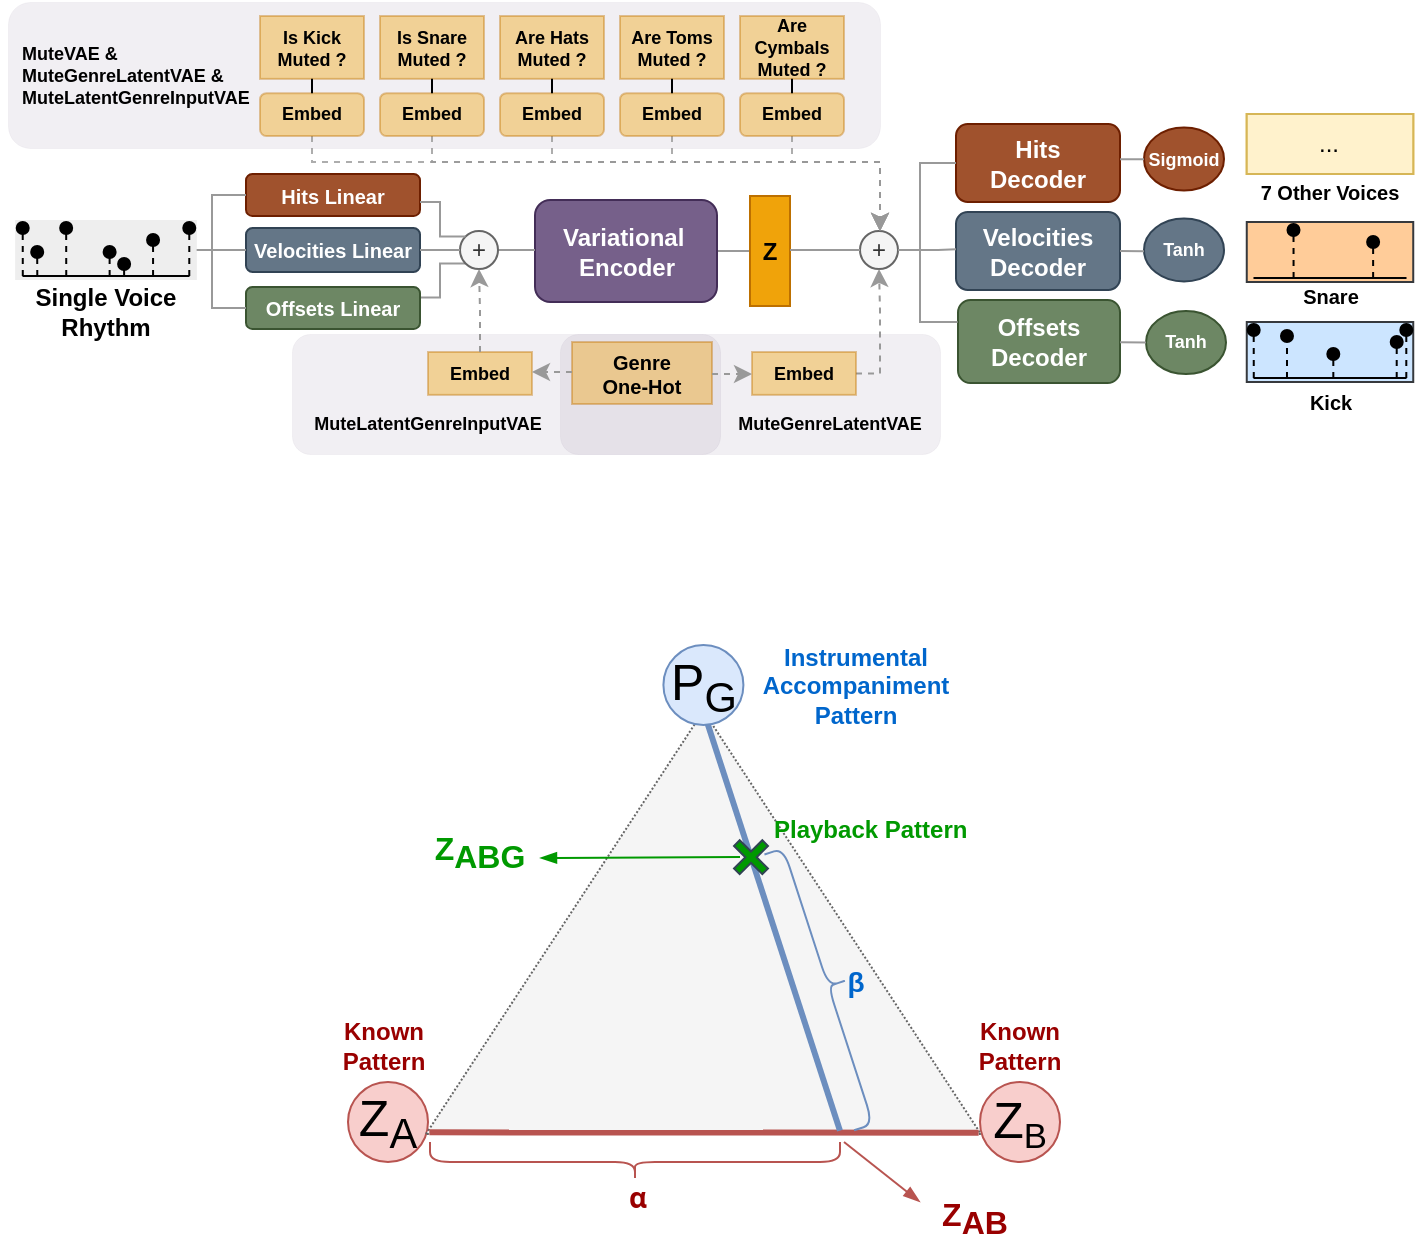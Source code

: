 <mxfile version="21.6.1" type="device">
  <diagram name="Page-1" id="zB9UREpVWNrtzUzA8oSV">
    <mxGraphModel dx="2097" dy="700" grid="1" gridSize="10" guides="1" tooltips="1" connect="1" arrows="1" fold="1" page="1" pageScale="1" pageWidth="850" pageHeight="1100" math="0" shadow="0">
      <root>
        <mxCell id="0" />
        <mxCell id="1" parent="0" />
        <mxCell id="sgRwvdcI2cfLPxrcuQHm-3" value="Z&lt;sub&gt;A&lt;/sub&gt;" style="ellipse;whiteSpace=wrap;html=1;aspect=fixed;fontSize=25;fontStyle=0;fillColor=#f8cecc;strokeColor=#b85450;" vertex="1" parent="1">
          <mxGeometry x="154" y="820" width="40" height="40" as="geometry" />
        </mxCell>
        <mxCell id="sgRwvdcI2cfLPxrcuQHm-6" value="Z&lt;span style=&quot;font-size: 20.833px;&quot;&gt;&lt;sub&gt;B&lt;/sub&gt;&lt;/span&gt;" style="ellipse;whiteSpace=wrap;html=1;aspect=fixed;fontSize=25;fontStyle=0;fillColor=#f8cecc;strokeColor=#b85450;" vertex="1" parent="1">
          <mxGeometry x="470" y="820" width="40" height="40" as="geometry" />
        </mxCell>
        <mxCell id="1mAbDg6GUyUuiM4qipqp-305" value="" style="rounded=1;whiteSpace=wrap;html=1;fillColor=#76608a;strokeWidth=0.2;strokeColor=#432D57;fontColor=#ffffff;opacity=10;" parent="1" vertex="1">
          <mxGeometry x="260" y="446" width="190" height="60" as="geometry" />
        </mxCell>
        <mxCell id="-NK8212SFT77abo9Widv-19" value="" style="rounded=1;whiteSpace=wrap;html=1;fillColor=#76608a;strokeWidth=0.2;strokeColor=#432D57;fontColor=#ffffff;opacity=10;" parent="1" vertex="1">
          <mxGeometry x="126" y="446" width="214" height="60" as="geometry" />
        </mxCell>
        <mxCell id="1mAbDg6GUyUuiM4qipqp-304" value="" style="rounded=1;whiteSpace=wrap;html=1;fillColor=#76608a;strokeWidth=0.2;strokeColor=#432D57;fontColor=#ffffff;opacity=10;" parent="1" vertex="1">
          <mxGeometry x="-16" y="280" width="436" height="73" as="geometry" />
        </mxCell>
        <mxCell id="1mAbDg6GUyUuiM4qipqp-316" value="&lt;b style=&quot;border-color: var(--border-color); font-size: 12px;&quot;&gt;&lt;b style=&quot;border-color: var(--border-color); font-size: 12px;&quot;&gt;Hits&lt;br style=&quot;border-color: var(--border-color); font-size: 12px;&quot;&gt;&lt;/b&gt;Decoder&lt;br style=&quot;font-size: 12px;&quot;&gt;&lt;/b&gt;" style="rounded=1;whiteSpace=wrap;html=1;fillColor=#a0522d;strokeColor=#6D1F00;fontColor=#ffffff;fontSize=12;" parent="1" vertex="1">
          <mxGeometry x="458" y="341" width="82" height="39" as="geometry" />
        </mxCell>
        <mxCell id="-NK8212SFT77abo9Widv-47" style="edgeStyle=orthogonalEdgeStyle;rounded=0;orthogonalLoop=1;jettySize=auto;html=1;exitX=1;exitY=0.5;exitDx=0;exitDy=0;entryX=0;entryY=0.5;entryDx=0;entryDy=0;endArrow=none;strokeColor=#999999;endFill=0;" parent="1" source="1mAbDg6GUyUuiM4qipqp-179" target="1mAbDg6GUyUuiM4qipqp-196" edge="1">
          <mxGeometry relative="1" as="geometry" />
        </mxCell>
        <mxCell id="1mAbDg6GUyUuiM4qipqp-179" value="&lt;b style=&quot;font-size: 12px;&quot;&gt;Variational&amp;nbsp;&lt;br style=&quot;font-size: 12px;&quot;&gt;Encoder&lt;/b&gt;" style="rounded=1;whiteSpace=wrap;html=1;fillColor=#76608a;fontColor=#ffffff;strokeColor=#432D57;fontSize=12;" parent="1" vertex="1">
          <mxGeometry x="247.5" y="379" width="91" height="51" as="geometry" />
        </mxCell>
        <mxCell id="1mAbDg6GUyUuiM4qipqp-180" value="" style="group" parent="1" vertex="1" connectable="0">
          <mxGeometry x="-20" y="389" width="106" height="53" as="geometry" />
        </mxCell>
        <mxCell id="1mAbDg6GUyUuiM4qipqp-181" value="" style="group" parent="1mAbDg6GUyUuiM4qipqp-180" vertex="1" connectable="0">
          <mxGeometry x="7.571" width="90.857" height="30" as="geometry" />
        </mxCell>
        <mxCell id="1mAbDg6GUyUuiM4qipqp-182" value="" style="rounded=0;whiteSpace=wrap;html=1;fillColor=#eeeeee;strokeColor=none;" parent="1mAbDg6GUyUuiM4qipqp-181" vertex="1">
          <mxGeometry width="90.857" height="30" as="geometry" />
        </mxCell>
        <mxCell id="1mAbDg6GUyUuiM4qipqp-183" value="" style="group" parent="1mAbDg6GUyUuiM4qipqp-181" vertex="1" connectable="0">
          <mxGeometry x="3.786" y="4" width="83.286" height="24" as="geometry" />
        </mxCell>
        <mxCell id="1mAbDg6GUyUuiM4qipqp-184" value="" style="endArrow=oval;html=1;rounded=0;endFill=1;strokeWidth=1;dashed=1;" parent="1mAbDg6GUyUuiM4qipqp-183" edge="1">
          <mxGeometry width="50" height="50" relative="1" as="geometry">
            <mxPoint x="0.043" y="24" as="sourcePoint" />
            <mxPoint as="targetPoint" />
          </mxGeometry>
        </mxCell>
        <mxCell id="1mAbDg6GUyUuiM4qipqp-185" value="" style="endArrow=oval;html=1;rounded=0;endFill=1;strokeWidth=1;dashed=1;" parent="1mAbDg6GUyUuiM4qipqp-183" edge="1">
          <mxGeometry width="50" height="50" relative="1" as="geometry">
            <mxPoint x="7.286" y="24" as="sourcePoint" />
            <mxPoint x="7.242" y="12" as="targetPoint" />
          </mxGeometry>
        </mxCell>
        <mxCell id="1mAbDg6GUyUuiM4qipqp-186" value="" style="endArrow=oval;html=1;rounded=0;endFill=1;startSize=1;strokeWidth=1;dashed=1;" parent="1mAbDg6GUyUuiM4qipqp-183" edge="1">
          <mxGeometry width="50" height="50" relative="1" as="geometry">
            <mxPoint x="21.77" y="24" as="sourcePoint" />
            <mxPoint x="21.727" as="targetPoint" />
          </mxGeometry>
        </mxCell>
        <mxCell id="1mAbDg6GUyUuiM4qipqp-187" value="" style="endArrow=oval;html=1;rounded=0;endFill=1;" parent="1mAbDg6GUyUuiM4qipqp-183" edge="1">
          <mxGeometry width="50" height="50" relative="1" as="geometry">
            <mxPoint x="21.77" y="24" as="sourcePoint" />
            <mxPoint x="21.77" y="24" as="targetPoint" />
          </mxGeometry>
        </mxCell>
        <mxCell id="1mAbDg6GUyUuiM4qipqp-188" value="" style="endArrow=oval;html=1;rounded=0;endFill=1;startSize=1;strokeWidth=1;dashed=1;" parent="1mAbDg6GUyUuiM4qipqp-183" edge="1">
          <mxGeometry width="50" height="50" relative="1" as="geometry">
            <mxPoint x="21.77" y="24" as="sourcePoint" />
            <mxPoint x="21.727" y="24" as="targetPoint" />
          </mxGeometry>
        </mxCell>
        <mxCell id="1mAbDg6GUyUuiM4qipqp-189" value="" style="endArrow=oval;html=1;rounded=0;endFill=1;startSize=1;strokeWidth=1;dashed=1;" parent="1mAbDg6GUyUuiM4qipqp-183" edge="1">
          <mxGeometry width="50" height="50" relative="1" as="geometry">
            <mxPoint x="43.461" y="24" as="sourcePoint" />
            <mxPoint x="43.453" y="12" as="targetPoint" />
          </mxGeometry>
        </mxCell>
        <mxCell id="1mAbDg6GUyUuiM4qipqp-190" value="" style="endArrow=oval;html=1;rounded=0;endFill=1;startSize=1;strokeWidth=1;dashed=1;" parent="1mAbDg6GUyUuiM4qipqp-183" edge="1">
          <mxGeometry width="50" height="50" relative="1" as="geometry">
            <mxPoint x="50.696" y="24" as="sourcePoint" />
            <mxPoint x="50.696" y="18" as="targetPoint" />
            <Array as="points">
              <mxPoint x="50.696" y="18" />
            </Array>
          </mxGeometry>
        </mxCell>
        <mxCell id="1mAbDg6GUyUuiM4qipqp-191" value="" style="endArrow=oval;html=1;rounded=0;dashed=1;endFill=1;" parent="1mAbDg6GUyUuiM4qipqp-183" edge="1">
          <mxGeometry width="50" height="50" relative="1" as="geometry">
            <mxPoint x="65.18" y="24" as="sourcePoint" />
            <mxPoint x="65.18" y="6" as="targetPoint" />
          </mxGeometry>
        </mxCell>
        <mxCell id="1mAbDg6GUyUuiM4qipqp-192" value="" style="endArrow=oval;html=1;rounded=0;dashed=1;endFill=1;" parent="1mAbDg6GUyUuiM4qipqp-183" edge="1">
          <mxGeometry width="50" height="50" relative="1" as="geometry">
            <mxPoint x="83.284" y="24" as="sourcePoint" />
            <mxPoint x="83.284" as="targetPoint" />
          </mxGeometry>
        </mxCell>
        <mxCell id="1mAbDg6GUyUuiM4qipqp-193" value="" style="endArrow=none;html=1;rounded=0;" parent="1mAbDg6GUyUuiM4qipqp-183" edge="1">
          <mxGeometry width="50" height="50" relative="1" as="geometry">
            <mxPoint y="24" as="sourcePoint" />
            <mxPoint x="83.286" y="24" as="targetPoint" />
          </mxGeometry>
        </mxCell>
        <mxCell id="1mAbDg6GUyUuiM4qipqp-194" value="" style="endArrow=none;html=1;rounded=0;" parent="1mAbDg6GUyUuiM4qipqp-183" edge="1">
          <mxGeometry width="50" height="50" relative="1" as="geometry">
            <mxPoint y="24" as="sourcePoint" />
            <mxPoint x="83.286" y="24" as="targetPoint" />
          </mxGeometry>
        </mxCell>
        <mxCell id="1mAbDg6GUyUuiM4qipqp-195" value="Single Voice Rhythm" style="text;html=1;strokeColor=none;fillColor=none;align=center;verticalAlign=middle;whiteSpace=wrap;rounded=0;fontStyle=1" parent="1mAbDg6GUyUuiM4qipqp-180" vertex="1">
          <mxGeometry y="31" width="106" height="30" as="geometry" />
        </mxCell>
        <mxCell id="1mAbDg6GUyUuiM4qipqp-196" value="&lt;b&gt;Z&lt;/b&gt;" style="rounded=0;whiteSpace=wrap;html=1;fillColor=#f0a30a;fontColor=#000000;strokeColor=#BD7000;" parent="1" vertex="1">
          <mxGeometry x="355" y="377" width="20" height="55" as="geometry" />
        </mxCell>
        <mxCell id="1mAbDg6GUyUuiM4qipqp-202" style="edgeStyle=orthogonalEdgeStyle;rounded=0;orthogonalLoop=1;jettySize=auto;html=1;entryX=0;entryY=0.5;entryDx=0;entryDy=0;strokeColor=#999999;exitX=1;exitY=0.5;exitDx=0;exitDy=0;endArrow=none;endFill=0;" parent="1" source="-NK8212SFT77abo9Widv-12" target="1mAbDg6GUyUuiM4qipqp-179" edge="1">
          <mxGeometry relative="1" as="geometry">
            <mxPoint x="220" y="404" as="sourcePoint" />
          </mxGeometry>
        </mxCell>
        <mxCell id="1mAbDg6GUyUuiM4qipqp-318" style="edgeStyle=orthogonalEdgeStyle;shape=connector;rounded=0;orthogonalLoop=1;jettySize=auto;html=1;entryX=0;entryY=0.5;entryDx=0;entryDy=0;labelBackgroundColor=default;strokeColor=#999999;fontFamily=Helvetica;fontSize=11;fontColor=default;endArrow=none;endFill=0;" parent="1" source="1mAbDg6GUyUuiM4qipqp-281" target="1mAbDg6GUyUuiM4qipqp-316" edge="1">
          <mxGeometry relative="1" as="geometry">
            <Array as="points">
              <mxPoint x="440" y="404" />
              <mxPoint x="440" y="360" />
            </Array>
          </mxGeometry>
        </mxCell>
        <mxCell id="1mAbDg6GUyUuiM4qipqp-281" value="+" style="ellipse;whiteSpace=wrap;html=1;aspect=fixed;fillColor=#f5f5f5;fontColor=#333333;strokeColor=#666666;" parent="1" vertex="1">
          <mxGeometry x="410" y="394.5" width="19" height="19" as="geometry" />
        </mxCell>
        <mxCell id="1mAbDg6GUyUuiM4qipqp-283" style="edgeStyle=orthogonalEdgeStyle;rounded=0;orthogonalLoop=1;jettySize=auto;html=1;entryX=0.5;entryY=0;entryDx=0;entryDy=0;opacity=80;strokeColor=#999999;dashed=1;" parent="1" source="1mAbDg6GUyUuiM4qipqp-238" target="1mAbDg6GUyUuiM4qipqp-281" edge="1">
          <mxGeometry relative="1" as="geometry">
            <Array as="points">
              <mxPoint x="136" y="360" />
              <mxPoint x="420" y="360" />
              <mxPoint x="420" y="395" />
            </Array>
          </mxGeometry>
        </mxCell>
        <mxCell id="1mAbDg6GUyUuiM4qipqp-284" style="edgeStyle=orthogonalEdgeStyle;rounded=0;orthogonalLoop=1;jettySize=auto;html=1;entryX=0.5;entryY=0;entryDx=0;entryDy=0;opacity=80;strokeColor=#999999;dashed=1;" parent="1" source="1mAbDg6GUyUuiM4qipqp-266" target="1mAbDg6GUyUuiM4qipqp-281" edge="1">
          <mxGeometry relative="1" as="geometry">
            <Array as="points">
              <mxPoint x="196" y="360" />
              <mxPoint x="420" y="360" />
              <mxPoint x="420" y="395" />
            </Array>
          </mxGeometry>
        </mxCell>
        <mxCell id="1mAbDg6GUyUuiM4qipqp-285" style="edgeStyle=orthogonalEdgeStyle;rounded=0;orthogonalLoop=1;jettySize=auto;html=1;entryX=0.5;entryY=0;entryDx=0;entryDy=0;opacity=80;strokeColor=#999999;dashed=1;" parent="1" source="1mAbDg6GUyUuiM4qipqp-270" target="1mAbDg6GUyUuiM4qipqp-281" edge="1">
          <mxGeometry relative="1" as="geometry">
            <Array as="points">
              <mxPoint x="256" y="360" />
              <mxPoint x="420" y="360" />
              <mxPoint x="420" y="395" />
            </Array>
          </mxGeometry>
        </mxCell>
        <mxCell id="1mAbDg6GUyUuiM4qipqp-286" style="edgeStyle=orthogonalEdgeStyle;rounded=0;orthogonalLoop=1;jettySize=auto;html=1;entryX=0.5;entryY=0;entryDx=0;entryDy=0;opacity=80;strokeColor=#999999;dashed=1;" parent="1" source="1mAbDg6GUyUuiM4qipqp-275" target="1mAbDg6GUyUuiM4qipqp-281" edge="1">
          <mxGeometry relative="1" as="geometry">
            <Array as="points">
              <mxPoint x="316" y="360" />
              <mxPoint x="420" y="360" />
              <mxPoint x="420" y="395" />
            </Array>
          </mxGeometry>
        </mxCell>
        <mxCell id="1mAbDg6GUyUuiM4qipqp-288" style="edgeStyle=orthogonalEdgeStyle;rounded=0;orthogonalLoop=1;jettySize=auto;html=1;entryX=0.5;entryY=0;entryDx=0;entryDy=0;opacity=80;strokeColor=#999999;dashed=1;" parent="1" source="1mAbDg6GUyUuiM4qipqp-279" target="1mAbDg6GUyUuiM4qipqp-281" edge="1">
          <mxGeometry relative="1" as="geometry">
            <Array as="points">
              <mxPoint x="376" y="360" />
              <mxPoint x="420" y="360" />
              <mxPoint x="420" y="395" />
            </Array>
          </mxGeometry>
        </mxCell>
        <mxCell id="1mAbDg6GUyUuiM4qipqp-292" value="&lt;b style=&quot;font-size: 10px;&quot;&gt;Genre &lt;br&gt;One-Hot&lt;br style=&quot;font-size: 10px;&quot;&gt;&lt;/b&gt;" style="rounded=0;whiteSpace=wrap;html=1;fillColor=#f0a30a;strokeColor=#BD7000;fontSize=9;fontColor=#000000;opacity=40;" parent="1" vertex="1">
          <mxGeometry x="266" y="450" width="70" height="31" as="geometry" />
        </mxCell>
        <mxCell id="1mAbDg6GUyUuiM4qipqp-298" style="edgeStyle=orthogonalEdgeStyle;rounded=0;orthogonalLoop=1;jettySize=auto;html=1;entryX=0.5;entryY=1;entryDx=0;entryDy=0;strokeColor=#999999;dashed=1;" parent="1" source="1mAbDg6GUyUuiM4qipqp-293" target="1mAbDg6GUyUuiM4qipqp-281" edge="1">
          <mxGeometry relative="1" as="geometry">
            <Array as="points">
              <mxPoint x="420" y="466" />
              <mxPoint x="420" y="434" />
            </Array>
          </mxGeometry>
        </mxCell>
        <mxCell id="1mAbDg6GUyUuiM4qipqp-293" value="&lt;b style=&quot;font-size: 9px;&quot;&gt;Embed&lt;br style=&quot;font-size: 9px;&quot;&gt;&lt;/b&gt;" style="rounded=0;whiteSpace=wrap;html=1;fillColor=#f0a30a;strokeColor=#BD7000;fontSize=9;fontColor=#000000;opacity=40;" parent="1" vertex="1">
          <mxGeometry x="356" y="455.001" width="52" height="21.429" as="geometry" />
        </mxCell>
        <mxCell id="1mAbDg6GUyUuiM4qipqp-237" value="&lt;b style=&quot;font-size: 9px;&quot;&gt;Is Kick&lt;br style=&quot;font-size: 9px;&quot;&gt;Muted ?&lt;br style=&quot;font-size: 9px;&quot;&gt;&lt;/b&gt;" style="rounded=0;whiteSpace=wrap;html=1;fillColor=#f0a30a;strokeColor=#BD7000;fontSize=9;fontColor=#000000;opacity=40;" parent="1" vertex="1">
          <mxGeometry x="110" y="287" width="52" height="31.43" as="geometry" />
        </mxCell>
        <mxCell id="1mAbDg6GUyUuiM4qipqp-238" value="&lt;b style=&quot;font-size: 9px;&quot;&gt;Embed&lt;br style=&quot;font-size: 9px;&quot;&gt;&lt;/b&gt;" style="rounded=1;whiteSpace=wrap;html=1;fillColor=#f0a30a;strokeColor=#BD7000;fontSize=9;fontColor=#000000;opacity=40;" parent="1" vertex="1">
          <mxGeometry x="110" y="325.571" width="52" height="21.429" as="geometry" />
        </mxCell>
        <mxCell id="1mAbDg6GUyUuiM4qipqp-239" value="" style="endArrow=none;html=1;rounded=0;exitX=0.5;exitY=0;exitDx=0;exitDy=0;entryX=0.5;entryY=1;entryDx=0;entryDy=0;" parent="1" source="1mAbDg6GUyUuiM4qipqp-238" target="1mAbDg6GUyUuiM4qipqp-237" edge="1">
          <mxGeometry width="50" height="50" relative="1" as="geometry">
            <mxPoint x="90" y="354.143" as="sourcePoint" />
            <mxPoint x="140" y="318.429" as="targetPoint" />
          </mxGeometry>
        </mxCell>
        <mxCell id="1mAbDg6GUyUuiM4qipqp-265" value="&lt;b style=&quot;font-size: 9px;&quot;&gt;Is Snare&lt;br style=&quot;font-size: 9px;&quot;&gt;Muted ?&lt;br style=&quot;font-size: 9px;&quot;&gt;&lt;/b&gt;" style="rounded=0;whiteSpace=wrap;html=1;fillColor=#f0a30a;strokeColor=#BD7000;fontSize=9;fontColor=#000000;opacity=40;" parent="1" vertex="1">
          <mxGeometry x="170" y="287" width="52" height="31.43" as="geometry" />
        </mxCell>
        <mxCell id="1mAbDg6GUyUuiM4qipqp-266" value="&lt;b style=&quot;font-size: 9px;&quot;&gt;Embed&lt;br style=&quot;font-size: 9px;&quot;&gt;&lt;/b&gt;" style="rounded=1;whiteSpace=wrap;html=1;fillColor=#f0a30a;strokeColor=#BD7000;fontSize=9;fontColor=#000000;opacity=40;" parent="1" vertex="1">
          <mxGeometry x="170" y="325.571" width="52" height="21.429" as="geometry" />
        </mxCell>
        <mxCell id="1mAbDg6GUyUuiM4qipqp-267" value="" style="endArrow=none;html=1;rounded=0;exitX=0.5;exitY=0;exitDx=0;exitDy=0;entryX=0.5;entryY=1;entryDx=0;entryDy=0;" parent="1" source="1mAbDg6GUyUuiM4qipqp-266" target="1mAbDg6GUyUuiM4qipqp-265" edge="1">
          <mxGeometry width="50" height="50" relative="1" as="geometry">
            <mxPoint x="150" y="354.143" as="sourcePoint" />
            <mxPoint x="200" y="318.429" as="targetPoint" />
          </mxGeometry>
        </mxCell>
        <mxCell id="1mAbDg6GUyUuiM4qipqp-269" value="&lt;b style=&quot;font-size: 9px;&quot;&gt;Are Hats&lt;br style=&quot;font-size: 9px;&quot;&gt;Muted ?&lt;br style=&quot;font-size: 9px;&quot;&gt;&lt;/b&gt;" style="rounded=0;whiteSpace=wrap;html=1;fillColor=#f0a30a;strokeColor=#BD7000;fontSize=9;fontColor=#000000;opacity=40;" parent="1" vertex="1">
          <mxGeometry x="230" y="287" width="52" height="31.43" as="geometry" />
        </mxCell>
        <mxCell id="1mAbDg6GUyUuiM4qipqp-270" value="&lt;b style=&quot;font-size: 9px;&quot;&gt;Embed&lt;br style=&quot;font-size: 9px;&quot;&gt;&lt;/b&gt;" style="rounded=1;whiteSpace=wrap;html=1;fillColor=#f0a30a;strokeColor=#BD7000;fontSize=9;fontColor=#000000;opacity=40;" parent="1" vertex="1">
          <mxGeometry x="230" y="325.571" width="52" height="21.429" as="geometry" />
        </mxCell>
        <mxCell id="1mAbDg6GUyUuiM4qipqp-271" value="" style="endArrow=none;html=1;rounded=0;exitX=0.5;exitY=0;exitDx=0;exitDy=0;entryX=0.5;entryY=1;entryDx=0;entryDy=0;" parent="1" source="1mAbDg6GUyUuiM4qipqp-270" target="1mAbDg6GUyUuiM4qipqp-269" edge="1">
          <mxGeometry width="50" height="50" relative="1" as="geometry">
            <mxPoint x="210" y="354.143" as="sourcePoint" />
            <mxPoint x="260" y="318.429" as="targetPoint" />
          </mxGeometry>
        </mxCell>
        <mxCell id="1mAbDg6GUyUuiM4qipqp-274" value="&lt;b style=&quot;font-size: 9px;&quot;&gt;Are Toms&lt;br style=&quot;font-size: 9px;&quot;&gt;Muted ?&lt;br style=&quot;font-size: 9px;&quot;&gt;&lt;/b&gt;" style="rounded=0;whiteSpace=wrap;html=1;fillColor=#f0a30a;strokeColor=#BD7000;fontSize=9;fontColor=#000000;opacity=40;" parent="1" vertex="1">
          <mxGeometry x="290" y="287" width="52" height="31.43" as="geometry" />
        </mxCell>
        <mxCell id="1mAbDg6GUyUuiM4qipqp-275" value="&lt;b style=&quot;font-size: 9px;&quot;&gt;Embed&lt;br style=&quot;font-size: 9px;&quot;&gt;&lt;/b&gt;" style="rounded=1;whiteSpace=wrap;html=1;fillColor=#f0a30a;strokeColor=#BD7000;fontSize=9;fontColor=#000000;opacity=40;" parent="1" vertex="1">
          <mxGeometry x="290" y="325.571" width="52" height="21.429" as="geometry" />
        </mxCell>
        <mxCell id="1mAbDg6GUyUuiM4qipqp-276" value="" style="endArrow=none;html=1;rounded=0;exitX=0.5;exitY=0;exitDx=0;exitDy=0;entryX=0.5;entryY=1;entryDx=0;entryDy=0;" parent="1" source="1mAbDg6GUyUuiM4qipqp-275" target="1mAbDg6GUyUuiM4qipqp-274" edge="1">
          <mxGeometry width="50" height="50" relative="1" as="geometry">
            <mxPoint x="270" y="354.143" as="sourcePoint" />
            <mxPoint x="320" y="318.429" as="targetPoint" />
          </mxGeometry>
        </mxCell>
        <mxCell id="1mAbDg6GUyUuiM4qipqp-278" value="&lt;b style=&quot;font-size: 9px;&quot;&gt;Are Cymbals&lt;br style=&quot;font-size: 9px;&quot;&gt;Muted ?&lt;br style=&quot;font-size: 9px;&quot;&gt;&lt;/b&gt;" style="rounded=0;whiteSpace=wrap;html=1;fillColor=#f0a30a;strokeColor=#BD7000;fontSize=9;fontColor=#000000;opacity=40;" parent="1" vertex="1">
          <mxGeometry x="350" y="287" width="52" height="31.43" as="geometry" />
        </mxCell>
        <mxCell id="1mAbDg6GUyUuiM4qipqp-279" value="&lt;b style=&quot;font-size: 9px;&quot;&gt;Embed&lt;br style=&quot;font-size: 9px;&quot;&gt;&lt;/b&gt;" style="rounded=1;whiteSpace=wrap;html=1;fillColor=#f0a30a;strokeColor=#BD7000;fontSize=9;fontColor=#000000;opacity=40;" parent="1" vertex="1">
          <mxGeometry x="350" y="325.571" width="52" height="21.429" as="geometry" />
        </mxCell>
        <mxCell id="1mAbDg6GUyUuiM4qipqp-280" value="" style="endArrow=none;html=1;rounded=0;exitX=0.5;exitY=0;exitDx=0;exitDy=0;entryX=0.5;entryY=1;entryDx=0;entryDy=0;" parent="1" source="1mAbDg6GUyUuiM4qipqp-279" target="1mAbDg6GUyUuiM4qipqp-278" edge="1">
          <mxGeometry width="50" height="50" relative="1" as="geometry">
            <mxPoint x="330" y="354.143" as="sourcePoint" />
            <mxPoint x="380" y="318.429" as="targetPoint" />
          </mxGeometry>
        </mxCell>
        <mxCell id="1mAbDg6GUyUuiM4qipqp-306" value="MuteVAE &amp;amp;&amp;nbsp;&lt;br style=&quot;font-size: 9px;&quot;&gt;MuteGenreLatentVAE &amp;amp; MuteLatentGenreInputVAE" style="text;html=1;strokeColor=none;fillColor=none;align=left;verticalAlign=middle;whiteSpace=wrap;rounded=0;fontSize=9;fontStyle=1" parent="1" vertex="1">
          <mxGeometry x="-11" y="301.5" width="97" height="30" as="geometry" />
        </mxCell>
        <mxCell id="1mAbDg6GUyUuiM4qipqp-307" value="MuteGenreLatentVAE" style="text;html=1;strokeColor=none;fillColor=none;align=center;verticalAlign=middle;whiteSpace=wrap;rounded=0;fontSize=9;fontStyle=1" parent="1" vertex="1">
          <mxGeometry x="365" y="476" width="60" height="30" as="geometry" />
        </mxCell>
        <mxCell id="1mAbDg6GUyUuiM4qipqp-314" value="&lt;b style=&quot;border-color: var(--border-color); font-size: 12px;&quot;&gt;Velocities&lt;br style=&quot;font-size: 12px;&quot;&gt;Decoder&lt;br style=&quot;font-size: 12px;&quot;&gt;&lt;/b&gt;" style="rounded=1;whiteSpace=wrap;html=1;fillColor=#647687;strokeColor=#314354;fontColor=#ffffff;fontSize=12;" parent="1" vertex="1">
          <mxGeometry x="458" y="385" width="82" height="39" as="geometry" />
        </mxCell>
        <mxCell id="-NK8212SFT77abo9Widv-28" style="edgeStyle=orthogonalEdgeStyle;rounded=0;orthogonalLoop=1;jettySize=auto;html=1;entryX=0;entryY=0.477;entryDx=0;entryDy=0;entryPerimeter=0;strokeColor=#999999;endArrow=none;endFill=0;" parent="1" source="1mAbDg6GUyUuiM4qipqp-281" target="1mAbDg6GUyUuiM4qipqp-314" edge="1">
          <mxGeometry relative="1" as="geometry" />
        </mxCell>
        <mxCell id="1mAbDg6GUyUuiM4qipqp-315" value="&lt;b style=&quot;font-size: 12px;&quot;&gt;Offsets&lt;br style=&quot;font-size: 12px;&quot;&gt;Decoder&lt;br style=&quot;font-size: 12px;&quot;&gt;&lt;/b&gt;" style="rounded=1;whiteSpace=wrap;html=1;fillColor=#6d8764;strokeColor=#3A5431;fontColor=#ffffff;fontSize=12;" parent="1" vertex="1">
          <mxGeometry x="459" y="429" width="81" height="41.5" as="geometry" />
        </mxCell>
        <mxCell id="-NK8212SFT77abo9Widv-1" value="&lt;b style=&quot;font-size: 9px;&quot;&gt;Embed&lt;br style=&quot;font-size: 9px;&quot;&gt;&lt;/b&gt;" style="rounded=0;whiteSpace=wrap;html=1;fillColor=#f0a30a;strokeColor=#BD7000;fontSize=9;fontColor=#000000;opacity=40;" parent="1" vertex="1">
          <mxGeometry x="194" y="455.001" width="52" height="21.429" as="geometry" />
        </mxCell>
        <mxCell id="1mAbDg6GUyUuiM4qipqp-317" style="edgeStyle=orthogonalEdgeStyle;shape=connector;rounded=0;orthogonalLoop=1;jettySize=auto;html=1;entryX=-0.002;entryY=0.269;entryDx=0;entryDy=0;labelBackgroundColor=default;strokeColor=#999999;fontFamily=Helvetica;fontSize=11;fontColor=default;endArrow=none;entryPerimeter=0;endFill=0;" parent="1" source="1mAbDg6GUyUuiM4qipqp-281" target="1mAbDg6GUyUuiM4qipqp-315" edge="1">
          <mxGeometry relative="1" as="geometry">
            <Array as="points">
              <mxPoint x="440" y="404" />
              <mxPoint x="440" y="440" />
              <mxPoint x="458" y="440" />
            </Array>
          </mxGeometry>
        </mxCell>
        <mxCell id="-NK8212SFT77abo9Widv-2" style="edgeStyle=orthogonalEdgeStyle;rounded=0;orthogonalLoop=1;jettySize=auto;html=1;entryX=0;entryY=0.5;entryDx=0;entryDy=0;strokeColor=#999999;dashed=1;" parent="1" edge="1">
          <mxGeometry relative="1" as="geometry">
            <mxPoint x="266" y="465" as="sourcePoint" />
            <mxPoint x="246" y="465" as="targetPoint" />
          </mxGeometry>
        </mxCell>
        <mxCell id="-NK8212SFT77abo9Widv-4" value="&lt;b style=&quot;&quot;&gt;&lt;font style=&quot;font-size: 10px;&quot;&gt;Hits Linear&lt;/font&gt;&lt;/b&gt;" style="rounded=1;whiteSpace=wrap;html=1;fillColor=#a0522d;fontColor=#ffffff;strokeColor=#6D1F00;fontSize=12;" parent="1" vertex="1">
          <mxGeometry x="103" y="366" width="87" height="21" as="geometry" />
        </mxCell>
        <mxCell id="-NK8212SFT77abo9Widv-5" value="&lt;b style=&quot;&quot;&gt;&lt;font style=&quot;font-size: 10px;&quot;&gt;Velocities Linear&lt;/font&gt;&lt;/b&gt;" style="rounded=1;whiteSpace=wrap;html=1;fillColor=#647687;fontColor=#ffffff;strokeColor=#314354;fontSize=12;" parent="1" vertex="1">
          <mxGeometry x="103" y="393" width="87" height="22" as="geometry" />
        </mxCell>
        <mxCell id="-NK8212SFT77abo9Widv-44" style="edgeStyle=orthogonalEdgeStyle;rounded=0;orthogonalLoop=1;jettySize=auto;html=1;exitX=1;exitY=0.25;exitDx=0;exitDy=0;entryX=0;entryY=1;entryDx=0;entryDy=0;endArrow=none;strokeColor=#999999;endFill=0;" parent="1" source="-NK8212SFT77abo9Widv-6" target="-NK8212SFT77abo9Widv-12" edge="1">
          <mxGeometry relative="1" as="geometry">
            <Array as="points">
              <mxPoint x="200" y="428" />
              <mxPoint x="200" y="411" />
            </Array>
          </mxGeometry>
        </mxCell>
        <mxCell id="-NK8212SFT77abo9Widv-6" value="&lt;b style=&quot;&quot;&gt;&lt;font style=&quot;font-size: 10px;&quot;&gt;Offsets Linear&lt;/font&gt;&lt;/b&gt;" style="rounded=1;whiteSpace=wrap;html=1;fillColor=#6d8764;fontColor=#ffffff;strokeColor=#3A5431;fontSize=12;" parent="1" vertex="1">
          <mxGeometry x="103" y="422.5" width="87" height="21" as="geometry" />
        </mxCell>
        <mxCell id="-NK8212SFT77abo9Widv-9" style="edgeStyle=orthogonalEdgeStyle;rounded=0;orthogonalLoop=1;jettySize=auto;html=1;entryX=0;entryY=0.5;entryDx=0;entryDy=0;exitX=1;exitY=0.5;exitDx=0;exitDy=0;strokeColor=#999999;endArrow=none;endFill=0;" parent="1" source="1mAbDg6GUyUuiM4qipqp-182" target="-NK8212SFT77abo9Widv-4" edge="1">
          <mxGeometry relative="1" as="geometry">
            <Array as="points">
              <mxPoint x="86" y="404" />
              <mxPoint x="86" y="376" />
            </Array>
          </mxGeometry>
        </mxCell>
        <mxCell id="-NK8212SFT77abo9Widv-10" style="edgeStyle=orthogonalEdgeStyle;rounded=0;orthogonalLoop=1;jettySize=auto;html=1;entryX=0;entryY=0.5;entryDx=0;entryDy=0;strokeColor=#999999;endArrow=none;endFill=0;" parent="1" source="1mAbDg6GUyUuiM4qipqp-182" target="-NK8212SFT77abo9Widv-5" edge="1">
          <mxGeometry relative="1" as="geometry" />
        </mxCell>
        <mxCell id="-NK8212SFT77abo9Widv-11" style="edgeStyle=orthogonalEdgeStyle;rounded=0;orthogonalLoop=1;jettySize=auto;html=1;entryX=0;entryY=0.5;entryDx=0;entryDy=0;strokeColor=#999999;endArrow=none;endFill=0;" parent="1" source="1mAbDg6GUyUuiM4qipqp-182" target="-NK8212SFT77abo9Widv-6" edge="1">
          <mxGeometry relative="1" as="geometry">
            <mxPoint x="96" y="436" as="targetPoint" />
            <Array as="points">
              <mxPoint x="86" y="404" />
              <mxPoint x="86" y="433" />
            </Array>
          </mxGeometry>
        </mxCell>
        <mxCell id="-NK8212SFT77abo9Widv-12" value="+" style="ellipse;whiteSpace=wrap;html=1;aspect=fixed;fillColor=#f5f5f5;fontColor=#333333;strokeColor=#666666;" parent="1" vertex="1">
          <mxGeometry x="210" y="394.5" width="19" height="19" as="geometry" />
        </mxCell>
        <mxCell id="-NK8212SFT77abo9Widv-23" style="edgeStyle=orthogonalEdgeStyle;rounded=0;orthogonalLoop=1;jettySize=auto;html=1;entryX=0.5;entryY=1;entryDx=0;entryDy=0;strokeColor=#999999;dashed=1;" parent="1" source="-NK8212SFT77abo9Widv-1" target="-NK8212SFT77abo9Widv-12" edge="1">
          <mxGeometry relative="1" as="geometry" />
        </mxCell>
        <mxCell id="-NK8212SFT77abo9Widv-20" value="MuteLatentGenreInputVAE" style="text;html=1;strokeColor=none;fillColor=none;align=center;verticalAlign=middle;whiteSpace=wrap;rounded=0;fontSize=9;fontStyle=1" parent="1" vertex="1">
          <mxGeometry x="164" y="476" width="60" height="30" as="geometry" />
        </mxCell>
        <mxCell id="-NK8212SFT77abo9Widv-25" style="edgeStyle=orthogonalEdgeStyle;rounded=0;orthogonalLoop=1;jettySize=auto;html=1;entryX=0;entryY=0.5;entryDx=0;entryDy=0;strokeColor=#999999;dashed=1;" parent="1" edge="1">
          <mxGeometry relative="1" as="geometry">
            <mxPoint x="336" y="466" as="sourcePoint" />
            <mxPoint x="356" y="466" as="targetPoint" />
          </mxGeometry>
        </mxCell>
        <mxCell id="1mAbDg6GUyUuiM4qipqp-164" value="" style="group;fillColor=#ffe6cc;strokeColor=#d79b00;" parent="1" vertex="1" connectable="0">
          <mxGeometry x="603.38" y="336" width="83.24" height="30" as="geometry" />
        </mxCell>
        <mxCell id="1mAbDg6GUyUuiM4qipqp-165" value="..." style="rounded=0;whiteSpace=wrap;html=1;fillColor=#fff2cc;strokeColor=#d6b656;" parent="1mAbDg6GUyUuiM4qipqp-164" vertex="1">
          <mxGeometry width="83.24" height="30" as="geometry" />
        </mxCell>
        <mxCell id="-NK8212SFT77abo9Widv-22" value="7 Other Voices" style="text;html=1;strokeColor=none;fillColor=none;align=center;verticalAlign=middle;whiteSpace=wrap;rounded=0;fontStyle=1;fontSize=10;" parent="1" vertex="1">
          <mxGeometry x="600.002" y="365.21" width="90" height="19.79" as="geometry" />
        </mxCell>
        <mxCell id="-NK8212SFT77abo9Widv-21" value="Kick" style="text;html=1;strokeColor=none;fillColor=none;align=center;verticalAlign=middle;whiteSpace=wrap;rounded=0;fontStyle=1;fontSize=10;" parent="1" vertex="1">
          <mxGeometry x="627.66" y="470.504" width="34.682" height="19.787" as="geometry" />
        </mxCell>
        <mxCell id="-NK8212SFT77abo9Widv-29" value="Snare" style="text;html=1;strokeColor=none;fillColor=none;align=center;verticalAlign=middle;whiteSpace=wrap;rounded=0;fontStyle=1;fontSize=10;" parent="1" vertex="1">
          <mxGeometry x="627.66" y="416.706" width="34.682" height="19.787" as="geometry" />
        </mxCell>
        <mxCell id="-NK8212SFT77abo9Widv-33" value="Sigmoid" style="ellipse;whiteSpace=wrap;html=1;fontSize=9;fillColor=#a0522d;fontColor=#ffffff;strokeColor=#6D1F00;fontStyle=1" parent="1" vertex="1">
          <mxGeometry x="552" y="342.74" width="40" height="31.57" as="geometry" />
        </mxCell>
        <mxCell id="-NK8212SFT77abo9Widv-34" value="Tanh" style="ellipse;whiteSpace=wrap;html=1;fontSize=9;fillColor=#647687;fontColor=#ffffff;strokeColor=#314354;fontStyle=1" parent="1" vertex="1">
          <mxGeometry x="552" y="388.21" width="40" height="31.57" as="geometry" />
        </mxCell>
        <mxCell id="-NK8212SFT77abo9Widv-35" value="Tanh" style="ellipse;whiteSpace=wrap;html=1;fontSize=9;fillColor=#6d8764;fontColor=#ffffff;strokeColor=#3A5431;fontStyle=1" parent="1" vertex="1">
          <mxGeometry x="553" y="434.49" width="40" height="31.57" as="geometry" />
        </mxCell>
        <mxCell id="-NK8212SFT77abo9Widv-37" style="edgeStyle=orthogonalEdgeStyle;rounded=0;orthogonalLoop=1;jettySize=auto;html=1;entryX=0;entryY=0.5;entryDx=0;entryDy=0;strokeColor=#999999;endArrow=none;endFill=0;" parent="1" target="1mAbDg6GUyUuiM4qipqp-281" edge="1">
          <mxGeometry relative="1" as="geometry">
            <mxPoint x="375" y="404" as="sourcePoint" />
            <mxPoint x="391" y="404" as="targetPoint" />
          </mxGeometry>
        </mxCell>
        <mxCell id="-NK8212SFT77abo9Widv-38" style="edgeStyle=orthogonalEdgeStyle;rounded=0;orthogonalLoop=1;jettySize=auto;html=1;strokeColor=#999999;entryX=0;entryY=0.5;entryDx=0;entryDy=0;endArrow=none;endFill=0;" parent="1" target="-NK8212SFT77abo9Widv-35" edge="1">
          <mxGeometry relative="1" as="geometry">
            <mxPoint x="540" y="450.16" as="sourcePoint" />
            <mxPoint x="550" y="450" as="targetPoint" />
          </mxGeometry>
        </mxCell>
        <mxCell id="-NK8212SFT77abo9Widv-39" style="edgeStyle=orthogonalEdgeStyle;rounded=0;orthogonalLoop=1;jettySize=auto;html=1;strokeColor=#999999;entryX=0;entryY=0.5;entryDx=0;entryDy=0;endArrow=none;endFill=0;" parent="1" target="-NK8212SFT77abo9Widv-34" edge="1">
          <mxGeometry relative="1" as="geometry">
            <mxPoint x="540" y="404.56" as="sourcePoint" />
            <mxPoint x="550" y="404.4" as="targetPoint" />
          </mxGeometry>
        </mxCell>
        <mxCell id="-NK8212SFT77abo9Widv-40" style="edgeStyle=orthogonalEdgeStyle;rounded=0;orthogonalLoop=1;jettySize=auto;html=1;strokeColor=#999999;entryX=0;entryY=0.5;entryDx=0;entryDy=0;endArrow=none;endFill=0;" parent="1" target="-NK8212SFT77abo9Widv-33" edge="1">
          <mxGeometry relative="1" as="geometry">
            <mxPoint x="540" y="358.59" as="sourcePoint" />
            <mxPoint x="550" y="358.43" as="targetPoint" />
          </mxGeometry>
        </mxCell>
        <mxCell id="-NK8212SFT77abo9Widv-18" style="edgeStyle=orthogonalEdgeStyle;rounded=0;orthogonalLoop=1;jettySize=auto;html=1;entryX=0;entryY=0;entryDx=0;entryDy=0;strokeColor=#999999;endArrow=none;endFill=0;" parent="1" source="-NK8212SFT77abo9Widv-4" target="-NK8212SFT77abo9Widv-12" edge="1">
          <mxGeometry relative="1" as="geometry">
            <Array as="points">
              <mxPoint x="200" y="380" />
              <mxPoint x="200" y="397" />
            </Array>
          </mxGeometry>
        </mxCell>
        <mxCell id="-NK8212SFT77abo9Widv-13" style="edgeStyle=orthogonalEdgeStyle;rounded=0;orthogonalLoop=1;jettySize=auto;html=1;entryX=0;entryY=0.5;entryDx=0;entryDy=0;strokeColor=#999999;endArrow=none;endFill=0;" parent="1" source="-NK8212SFT77abo9Widv-5" target="-NK8212SFT77abo9Widv-12" edge="1">
          <mxGeometry relative="1" as="geometry" />
        </mxCell>
        <mxCell id="-NK8212SFT77abo9Widv-48" value="" style="group" parent="1" vertex="1" connectable="0">
          <mxGeometry x="603.38" y="440" width="83.24" height="30" as="geometry" />
        </mxCell>
        <mxCell id="1mAbDg6GUyUuiM4qipqp-147" value="" style="group;fillColor=#cce5ff;strokeColor=#36393d;container=0;" parent="-NK8212SFT77abo9Widv-48" vertex="1" connectable="0">
          <mxGeometry width="83.24" height="30.0" as="geometry" />
        </mxCell>
        <mxCell id="1mAbDg6GUyUuiM4qipqp-150" value="" style="endArrow=oval;html=1;rounded=0;endFill=1;strokeWidth=1;dashed=1;" parent="-NK8212SFT77abo9Widv-48" edge="1">
          <mxGeometry width="50" height="50" relative="1" as="geometry">
            <mxPoint x="3.508" y="28.0" as="sourcePoint" />
            <mxPoint x="3.468" y="4.0" as="targetPoint" />
          </mxGeometry>
        </mxCell>
        <mxCell id="1mAbDg6GUyUuiM4qipqp-153" value="" style="endArrow=oval;html=1;rounded=0;endFill=1;" parent="-NK8212SFT77abo9Widv-48" edge="1">
          <mxGeometry width="50" height="50" relative="1" as="geometry">
            <mxPoint x="23.413" y="28.0" as="sourcePoint" />
            <mxPoint x="23.413" y="28.0" as="targetPoint" />
          </mxGeometry>
        </mxCell>
        <mxCell id="1mAbDg6GUyUuiM4qipqp-154" value="" style="endArrow=oval;html=1;rounded=0;endFill=1;startSize=1;strokeWidth=1;dashed=1;" parent="-NK8212SFT77abo9Widv-48" edge="1">
          <mxGeometry width="50" height="50" relative="1" as="geometry">
            <mxPoint x="23.413" y="28.0" as="sourcePoint" />
            <mxPoint x="23.374" y="28.0" as="targetPoint" />
          </mxGeometry>
        </mxCell>
        <mxCell id="1mAbDg6GUyUuiM4qipqp-155" value="" style="endArrow=oval;html=1;rounded=0;endFill=1;startSize=1;strokeWidth=1;dashed=1;" parent="-NK8212SFT77abo9Widv-48" edge="1">
          <mxGeometry width="50" height="50" relative="1" as="geometry">
            <mxPoint x="43.285" y="28.0" as="sourcePoint" />
            <mxPoint x="43.279" y="16.0" as="targetPoint" />
          </mxGeometry>
        </mxCell>
        <mxCell id="1mAbDg6GUyUuiM4qipqp-157" value="" style="endArrow=oval;html=1;rounded=0;dashed=1;endFill=1;" parent="-NK8212SFT77abo9Widv-48" edge="1">
          <mxGeometry width="50" height="50" relative="1" as="geometry">
            <mxPoint x="74.976" y="28.0" as="sourcePoint" />
            <mxPoint x="74.976" y="10" as="targetPoint" />
          </mxGeometry>
        </mxCell>
        <mxCell id="1mAbDg6GUyUuiM4qipqp-158" value="" style="endArrow=oval;html=1;rounded=0;dashed=1;endFill=1;" parent="-NK8212SFT77abo9Widv-48" edge="1">
          <mxGeometry width="50" height="50" relative="1" as="geometry">
            <mxPoint x="79.77" y="28.0" as="sourcePoint" />
            <mxPoint x="79.77" y="4.0" as="targetPoint" />
          </mxGeometry>
        </mxCell>
        <mxCell id="1mAbDg6GUyUuiM4qipqp-159" value="" style="endArrow=none;html=1;rounded=0;" parent="-NK8212SFT77abo9Widv-48" edge="1">
          <mxGeometry width="50" height="50" relative="1" as="geometry">
            <mxPoint x="3.468" y="28.0" as="sourcePoint" />
            <mxPoint x="79.772" y="28.0" as="targetPoint" />
          </mxGeometry>
        </mxCell>
        <mxCell id="1mAbDg6GUyUuiM4qipqp-160" value="" style="endArrow=none;html=1;rounded=0;" parent="-NK8212SFT77abo9Widv-48" edge="1">
          <mxGeometry width="50" height="50" relative="1" as="geometry">
            <mxPoint x="3.468" y="28.0" as="sourcePoint" />
            <mxPoint x="79.772" y="28.0" as="targetPoint" />
          </mxGeometry>
        </mxCell>
        <mxCell id="1mAbDg6GUyUuiM4qipqp-178" value="" style="endArrow=oval;html=1;rounded=0;endFill=1;startSize=1;strokeWidth=1;dashed=1;" parent="-NK8212SFT77abo9Widv-48" edge="1">
          <mxGeometry width="50" height="50" relative="1" as="geometry">
            <mxPoint x="20.116" y="28.0" as="sourcePoint" />
            <mxPoint x="20.116" y="7.0" as="targetPoint" />
          </mxGeometry>
        </mxCell>
        <mxCell id="-NK8212SFT77abo9Widv-49" value="" style="group" parent="1" vertex="1" connectable="0">
          <mxGeometry x="603.38" y="390" width="83.24" height="30" as="geometry" />
        </mxCell>
        <mxCell id="1mAbDg6GUyUuiM4qipqp-132" value="" style="rounded=0;whiteSpace=wrap;html=1;fillColor=#ffcc99;strokeColor=#36393d;" parent="-NK8212SFT77abo9Widv-49" vertex="1">
          <mxGeometry width="83.24" height="30" as="geometry" />
        </mxCell>
        <mxCell id="1mAbDg6GUyUuiM4qipqp-136" value="" style="endArrow=oval;html=1;rounded=0;endFill=1;startSize=1;strokeWidth=1;dashed=1;" parent="-NK8212SFT77abo9Widv-49" edge="1">
          <mxGeometry width="50" height="50" relative="1" as="geometry">
            <mxPoint x="23.413" y="28.0" as="sourcePoint" />
            <mxPoint x="23.374" y="4.0" as="targetPoint" />
          </mxGeometry>
        </mxCell>
        <mxCell id="1mAbDg6GUyUuiM4qipqp-137" value="" style="endArrow=oval;html=1;rounded=0;endFill=1;" parent="-NK8212SFT77abo9Widv-49" edge="1">
          <mxGeometry width="50" height="50" relative="1" as="geometry">
            <mxPoint x="23.413" y="28.0" as="sourcePoint" />
            <mxPoint x="23.413" y="28.0" as="targetPoint" />
          </mxGeometry>
        </mxCell>
        <mxCell id="1mAbDg6GUyUuiM4qipqp-138" value="" style="endArrow=oval;html=1;rounded=0;endFill=1;startSize=1;strokeWidth=1;dashed=1;" parent="-NK8212SFT77abo9Widv-49" edge="1">
          <mxGeometry width="50" height="50" relative="1" as="geometry">
            <mxPoint x="23.413" y="28.0" as="sourcePoint" />
            <mxPoint x="23.374" y="28.0" as="targetPoint" />
          </mxGeometry>
        </mxCell>
        <mxCell id="1mAbDg6GUyUuiM4qipqp-141" value="" style="endArrow=oval;html=1;rounded=0;dashed=1;endFill=1;" parent="-NK8212SFT77abo9Widv-49" edge="1">
          <mxGeometry width="50" height="50" relative="1" as="geometry">
            <mxPoint x="63.184" y="28.0" as="sourcePoint" />
            <mxPoint x="63.184" y="10" as="targetPoint" />
          </mxGeometry>
        </mxCell>
        <mxCell id="1mAbDg6GUyUuiM4qipqp-143" value="" style="endArrow=none;html=1;rounded=0;" parent="-NK8212SFT77abo9Widv-49" edge="1">
          <mxGeometry width="50" height="50" relative="1" as="geometry">
            <mxPoint x="3.468" y="28.0" as="sourcePoint" />
            <mxPoint x="79.772" y="28.0" as="targetPoint" />
          </mxGeometry>
        </mxCell>
        <mxCell id="1mAbDg6GUyUuiM4qipqp-144" value="" style="endArrow=none;html=1;rounded=0;" parent="-NK8212SFT77abo9Widv-49" edge="1">
          <mxGeometry width="50" height="50" relative="1" as="geometry">
            <mxPoint x="3.468" y="28.0" as="sourcePoint" />
            <mxPoint x="79.772" y="28.0" as="targetPoint" />
          </mxGeometry>
        </mxCell>
        <mxCell id="sgRwvdcI2cfLPxrcuQHm-1" value="" style="triangle;whiteSpace=wrap;html=1;rotation=-90;dashed=1;dashPattern=1 1;fillColor=#f5f5f5;fontColor=#333333;strokeColor=#666666;" vertex="1" parent="1">
          <mxGeometry x="225.932" y="601.508" width="211.563" height="277.457" as="geometry" />
        </mxCell>
        <mxCell id="sgRwvdcI2cfLPxrcuQHm-11" value="Known Pattern" style="text;html=1;strokeColor=none;fillColor=none;align=center;verticalAlign=middle;whiteSpace=wrap;rounded=0;fontStyle=1;fontColor=#990000;" vertex="1" parent="1">
          <mxGeometry x="139" y="777" width="66" height="50" as="geometry" />
        </mxCell>
        <mxCell id="sgRwvdcI2cfLPxrcuQHm-12" value="Known Pattern" style="text;html=1;strokeColor=none;fillColor=none;align=center;verticalAlign=middle;whiteSpace=wrap;rounded=0;fontStyle=1;fontColor=#990000;" vertex="1" parent="1">
          <mxGeometry x="457" y="777" width="66" height="50" as="geometry" />
        </mxCell>
        <mxCell id="sgRwvdcI2cfLPxrcuQHm-13" value="&lt;font color=&quot;#0066cc&quot;&gt;Instrumental&lt;br&gt;Accompaniment&lt;br&gt;Pattern&lt;/font&gt;" style="text;html=1;strokeColor=none;fillColor=none;align=center;verticalAlign=middle;whiteSpace=wrap;rounded=0;fontStyle=1" vertex="1" parent="1">
          <mxGeometry x="374.5" y="596.51" width="66" height="50" as="geometry" />
        </mxCell>
        <mxCell id="sgRwvdcI2cfLPxrcuQHm-15" value="" style="endArrow=none;html=1;rounded=0;exitX=0.004;exitY=0.006;exitDx=0;exitDy=0;exitPerimeter=0;entryX=0.003;entryY=0.996;entryDx=0;entryDy=0;entryPerimeter=0;fillColor=#f8cecc;strokeColor=#b85450;strokeWidth=3;" edge="1" parent="1" source="sgRwvdcI2cfLPxrcuQHm-1" target="sgRwvdcI2cfLPxrcuQHm-1">
          <mxGeometry width="50" height="50" relative="1" as="geometry">
            <mxPoint x="270" y="800" as="sourcePoint" />
            <mxPoint x="320" y="750" as="targetPoint" />
          </mxGeometry>
        </mxCell>
        <mxCell id="sgRwvdcI2cfLPxrcuQHm-16" value="" style="endArrow=none;html=1;rounded=0;entryX=1;entryY=0.5;entryDx=0;entryDy=0;exitX=0.008;exitY=0.746;exitDx=0;exitDy=0;exitPerimeter=0;fillColor=#dae8fc;strokeColor=#6c8ebf;strokeWidth=3;" edge="1" parent="1" source="sgRwvdcI2cfLPxrcuQHm-1" target="sgRwvdcI2cfLPxrcuQHm-1">
          <mxGeometry width="50" height="50" relative="1" as="geometry">
            <mxPoint x="400" y="850" as="sourcePoint" />
            <mxPoint x="200" y="810" as="targetPoint" />
          </mxGeometry>
        </mxCell>
        <mxCell id="sgRwvdcI2cfLPxrcuQHm-8" value="P&lt;sub&gt;G&lt;/sub&gt;" style="ellipse;whiteSpace=wrap;html=1;aspect=fixed;fontSize=25;fontStyle=0;fillColor=#dae8fc;strokeColor=#6c8ebf;" vertex="1" parent="1">
          <mxGeometry x="311.71" y="601.51" width="40" height="40" as="geometry" />
        </mxCell>
        <mxCell id="sgRwvdcI2cfLPxrcuQHm-17" value="" style="shape=curlyBracket;whiteSpace=wrap;html=1;rounded=1;labelPosition=left;verticalLabelPosition=middle;align=right;verticalAlign=middle;rotation=-90;fillColor=#f8cecc;strokeColor=#b85450;" vertex="1" parent="1">
          <mxGeometry x="287.5" y="757.5" width="20" height="205" as="geometry" />
        </mxCell>
        <mxCell id="sgRwvdcI2cfLPxrcuQHm-18" value="&lt;b style=&quot;font-family: &amp;quot;SBL BibLit&amp;quot;, &amp;quot;SBL Greek&amp;quot;, &amp;quot;New Athena Unicode&amp;quot;, &amp;quot;EB Garamond&amp;quot;, &amp;quot;EB Garamond 12&amp;quot;, &amp;quot;Foulis Greek&amp;quot;, &amp;quot;Garamond Libre&amp;quot;, &amp;quot;Noto Sans&amp;quot;, &amp;quot;Noto Serif&amp;quot;, Cardo, &amp;quot;Gentium Plus&amp;quot;, &amp;quot;Gentium Book Plus&amp;quot;, Garamond, &amp;quot;Palatino Linotype&amp;quot;, &amp;quot;DejaVu Sans&amp;quot;, &amp;quot;DejaVu Serif&amp;quot;, FreeSerif, FreeSans, &amp;quot;Arial Unicode MS&amp;quot;, &amp;quot;Lucida Sans Unicode&amp;quot;, &amp;quot;Lucida Grande&amp;quot;, Code2000, sans-serif; font-size: 14px; text-align: start; background-color: rgb(255, 255, 255);&quot;&gt;&lt;font&gt;α&lt;/font&gt;&lt;/b&gt;" style="text;html=1;strokeColor=none;fillColor=none;align=center;verticalAlign=middle;whiteSpace=wrap;rounded=0;fontStyle=1;fontColor=#990000;" vertex="1" parent="1">
          <mxGeometry x="266" y="853" width="66" height="50" as="geometry" />
        </mxCell>
        <mxCell id="sgRwvdcI2cfLPxrcuQHm-20" value="&lt;font color=&quot;#0066cc&quot;&gt;β&lt;/font&gt;" style="text;html=1;strokeColor=none;fillColor=none;align=center;verticalAlign=middle;whiteSpace=wrap;rounded=0;fontStyle=1;fontSize=14;" vertex="1" parent="1">
          <mxGeometry x="374.5" y="745" width="66" height="50" as="geometry" />
        </mxCell>
        <mxCell id="sgRwvdcI2cfLPxrcuQHm-22" value="" style="shape=cross;whiteSpace=wrap;html=1;fillColor=#009900;fontColor=#ffffff;strokeColor=#314354;rotation=-45;" vertex="1" parent="1">
          <mxGeometry x="345.5" y="697.61" width="20" height="20" as="geometry" />
        </mxCell>
        <mxCell id="sgRwvdcI2cfLPxrcuQHm-19" value="" style="shape=curlyBracket;whiteSpace=wrap;html=1;rounded=1;flipH=1;labelPosition=right;verticalLabelPosition=middle;align=left;verticalAlign=middle;rotation=342;fillColor=#dae8fc;strokeColor=#6c8ebf;" vertex="1" parent="1">
          <mxGeometry x="384.14" y="699.61" width="20" height="145" as="geometry" />
        </mxCell>
        <mxCell id="sgRwvdcI2cfLPxrcuQHm-25" value="" style="endArrow=none;html=1;strokeWidth=1;rounded=0;startArrow=blockThin;startFill=1;strokeColor=#009900;" edge="1" parent="1">
          <mxGeometry width="50" height="50" relative="1" as="geometry">
            <mxPoint x="250" y="708" as="sourcePoint" />
            <mxPoint x="350" y="707.53" as="targetPoint" />
          </mxGeometry>
        </mxCell>
        <mxCell id="sgRwvdcI2cfLPxrcuQHm-26" value="&lt;font color=&quot;#009900&quot; style=&quot;font-size: 16px;&quot;&gt;Z&lt;sub style=&quot;font-size: 16px;&quot;&gt;ABG&lt;/sub&gt;&lt;/font&gt;" style="text;html=1;strokeColor=none;fillColor=none;align=center;verticalAlign=middle;whiteSpace=wrap;rounded=0;fontStyle=1;fontSize=16;" vertex="1" parent="1">
          <mxGeometry x="186.5" y="680" width="66" height="50" as="geometry" />
        </mxCell>
        <mxCell id="sgRwvdcI2cfLPxrcuQHm-27" value="" style="endArrow=none;html=1;strokeWidth=1;rounded=0;startArrow=blockThin;startFill=1;fillColor=#f8cecc;strokeColor=#b85450;" edge="1" parent="1">
          <mxGeometry width="50" height="50" relative="1" as="geometry">
            <mxPoint x="440" y="880" as="sourcePoint" />
            <mxPoint x="402" y="850" as="targetPoint" />
          </mxGeometry>
        </mxCell>
        <mxCell id="sgRwvdcI2cfLPxrcuQHm-28" value="Z&lt;sub style=&quot;font-size: 16px;&quot;&gt;AB&lt;/sub&gt;" style="text;html=1;strokeColor=none;fillColor=none;align=center;verticalAlign=middle;whiteSpace=wrap;rounded=0;fontStyle=1;fontSize=16;fontColor=#990000;" vertex="1" parent="1">
          <mxGeometry x="450" y="873" width="35" height="30" as="geometry" />
        </mxCell>
        <mxCell id="sgRwvdcI2cfLPxrcuQHm-29" value="&lt;span style=&quot;font-family: Helvetica; font-size: 12px; font-style: normal; font-variant-ligatures: normal; font-variant-caps: normal; font-weight: 700; letter-spacing: normal; orphans: 2; text-align: center; text-indent: 0px; text-transform: none; widows: 2; word-spacing: 0px; -webkit-text-stroke-width: 0px; text-decoration-thickness: initial; text-decoration-style: initial; text-decoration-color: initial; float: none; display: inline !important;&quot;&gt;&lt;font color=&quot;#009900&quot;&gt;Playback Pattern&amp;nbsp;&lt;/font&gt;&lt;/span&gt;" style="text;whiteSpace=wrap;html=1;fillColor=none;" vertex="1" parent="1">
          <mxGeometry x="365" y="680" width="130" height="40" as="geometry" />
        </mxCell>
      </root>
    </mxGraphModel>
  </diagram>
</mxfile>
